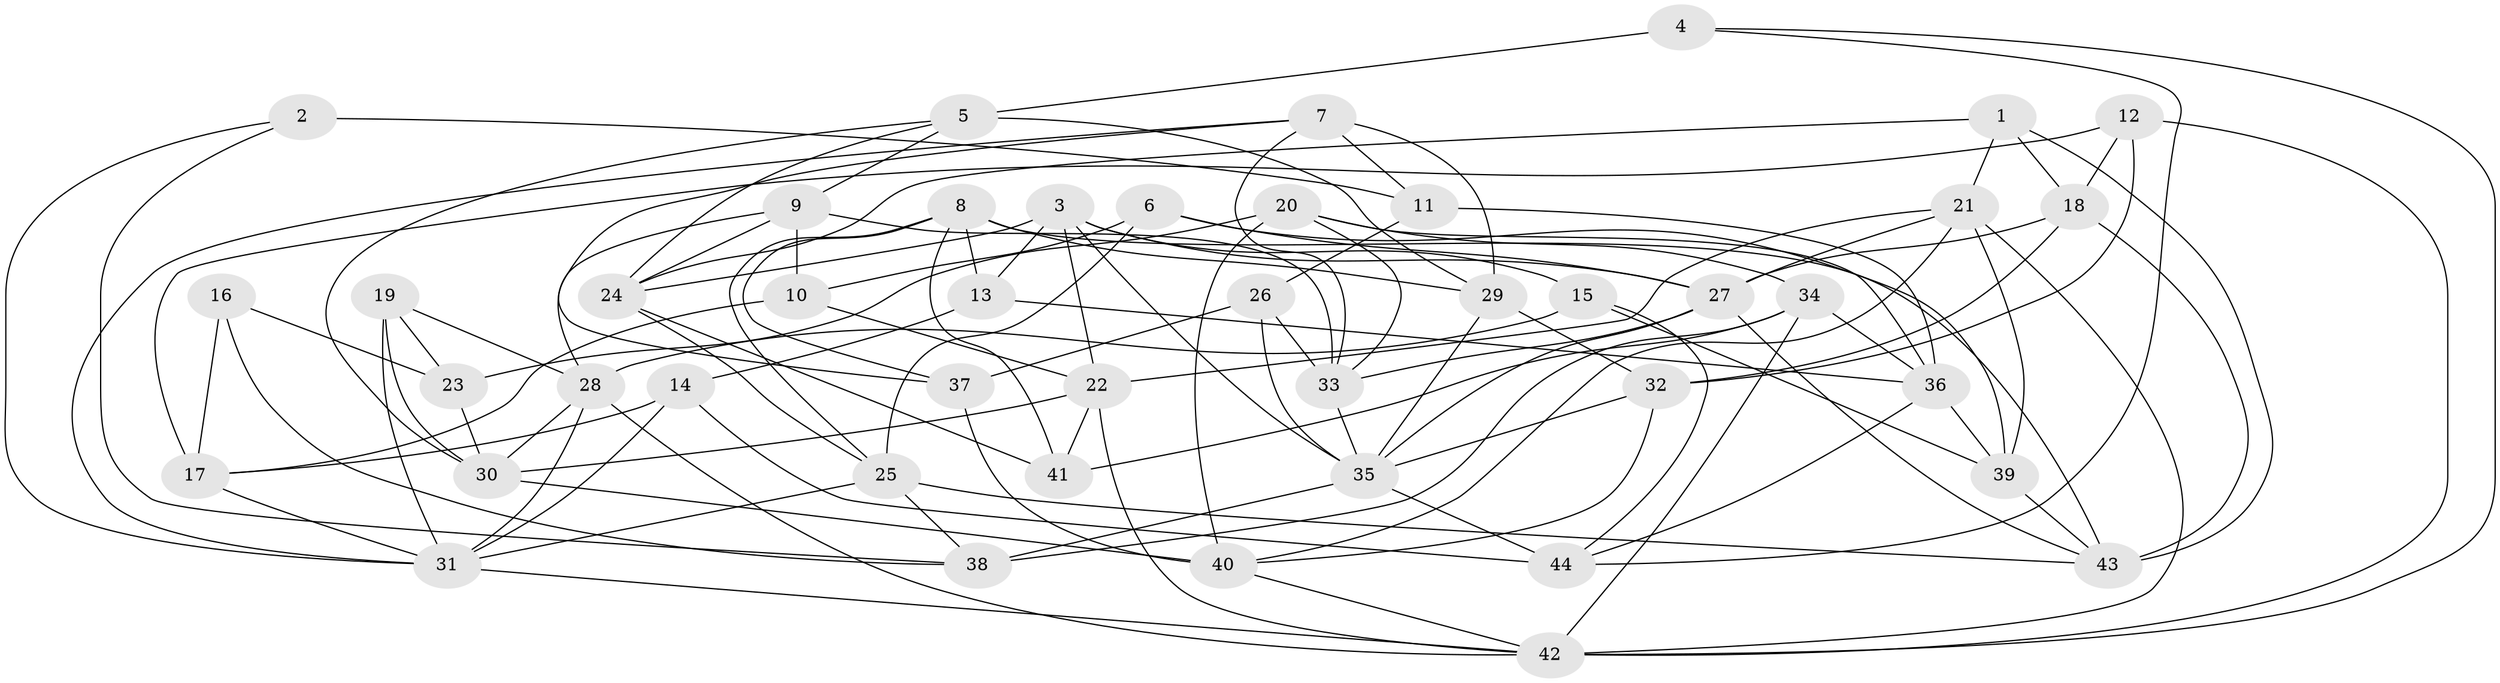 // original degree distribution, {4: 1.0}
// Generated by graph-tools (version 1.1) at 2025/38/03/04/25 23:38:17]
// undirected, 44 vertices, 112 edges
graph export_dot {
  node [color=gray90,style=filled];
  1;
  2;
  3;
  4;
  5;
  6;
  7;
  8;
  9;
  10;
  11;
  12;
  13;
  14;
  15;
  16;
  17;
  18;
  19;
  20;
  21;
  22;
  23;
  24;
  25;
  26;
  27;
  28;
  29;
  30;
  31;
  32;
  33;
  34;
  35;
  36;
  37;
  38;
  39;
  40;
  41;
  42;
  43;
  44;
  1 -- 18 [weight=1.0];
  1 -- 21 [weight=1.0];
  1 -- 24 [weight=1.0];
  1 -- 43 [weight=1.0];
  2 -- 11 [weight=2.0];
  2 -- 31 [weight=1.0];
  2 -- 38 [weight=1.0];
  3 -- 13 [weight=1.0];
  3 -- 15 [weight=1.0];
  3 -- 22 [weight=1.0];
  3 -- 24 [weight=1.0];
  3 -- 27 [weight=1.0];
  3 -- 35 [weight=1.0];
  4 -- 5 [weight=2.0];
  4 -- 42 [weight=1.0];
  4 -- 44 [weight=1.0];
  5 -- 9 [weight=1.0];
  5 -- 24 [weight=1.0];
  5 -- 29 [weight=1.0];
  5 -- 30 [weight=1.0];
  6 -- 10 [weight=2.0];
  6 -- 25 [weight=1.0];
  6 -- 27 [weight=1.0];
  6 -- 39 [weight=2.0];
  7 -- 11 [weight=1.0];
  7 -- 29 [weight=2.0];
  7 -- 31 [weight=1.0];
  7 -- 33 [weight=1.0];
  7 -- 37 [weight=1.0];
  8 -- 13 [weight=1.0];
  8 -- 25 [weight=1.0];
  8 -- 29 [weight=1.0];
  8 -- 37 [weight=1.0];
  8 -- 41 [weight=1.0];
  8 -- 43 [weight=1.0];
  9 -- 10 [weight=2.0];
  9 -- 24 [weight=1.0];
  9 -- 28 [weight=1.0];
  9 -- 33 [weight=1.0];
  10 -- 17 [weight=1.0];
  10 -- 22 [weight=1.0];
  11 -- 26 [weight=2.0];
  11 -- 36 [weight=1.0];
  12 -- 17 [weight=1.0];
  12 -- 18 [weight=1.0];
  12 -- 32 [weight=1.0];
  12 -- 42 [weight=1.0];
  13 -- 14 [weight=1.0];
  13 -- 36 [weight=1.0];
  14 -- 17 [weight=2.0];
  14 -- 31 [weight=1.0];
  14 -- 44 [weight=2.0];
  15 -- 28 [weight=1.0];
  15 -- 39 [weight=1.0];
  15 -- 44 [weight=1.0];
  16 -- 17 [weight=1.0];
  16 -- 23 [weight=2.0];
  16 -- 38 [weight=1.0];
  17 -- 31 [weight=1.0];
  18 -- 27 [weight=2.0];
  18 -- 32 [weight=1.0];
  18 -- 43 [weight=1.0];
  19 -- 23 [weight=1.0];
  19 -- 28 [weight=1.0];
  19 -- 30 [weight=1.0];
  19 -- 31 [weight=1.0];
  20 -- 23 [weight=2.0];
  20 -- 33 [weight=1.0];
  20 -- 34 [weight=1.0];
  20 -- 36 [weight=1.0];
  20 -- 40 [weight=1.0];
  21 -- 22 [weight=1.0];
  21 -- 27 [weight=1.0];
  21 -- 39 [weight=1.0];
  21 -- 40 [weight=1.0];
  21 -- 42 [weight=1.0];
  22 -- 30 [weight=1.0];
  22 -- 41 [weight=1.0];
  22 -- 42 [weight=1.0];
  23 -- 30 [weight=1.0];
  24 -- 25 [weight=1.0];
  24 -- 41 [weight=1.0];
  25 -- 31 [weight=1.0];
  25 -- 38 [weight=1.0];
  25 -- 43 [weight=1.0];
  26 -- 33 [weight=1.0];
  26 -- 35 [weight=2.0];
  26 -- 37 [weight=1.0];
  27 -- 33 [weight=1.0];
  27 -- 35 [weight=1.0];
  27 -- 43 [weight=1.0];
  28 -- 30 [weight=1.0];
  28 -- 31 [weight=1.0];
  28 -- 42 [weight=1.0];
  29 -- 32 [weight=1.0];
  29 -- 35 [weight=1.0];
  30 -- 40 [weight=1.0];
  31 -- 42 [weight=1.0];
  32 -- 35 [weight=2.0];
  32 -- 40 [weight=1.0];
  33 -- 35 [weight=1.0];
  34 -- 36 [weight=1.0];
  34 -- 38 [weight=2.0];
  34 -- 41 [weight=1.0];
  34 -- 42 [weight=1.0];
  35 -- 38 [weight=1.0];
  35 -- 44 [weight=1.0];
  36 -- 39 [weight=1.0];
  36 -- 44 [weight=1.0];
  37 -- 40 [weight=1.0];
  39 -- 43 [weight=1.0];
  40 -- 42 [weight=1.0];
}
